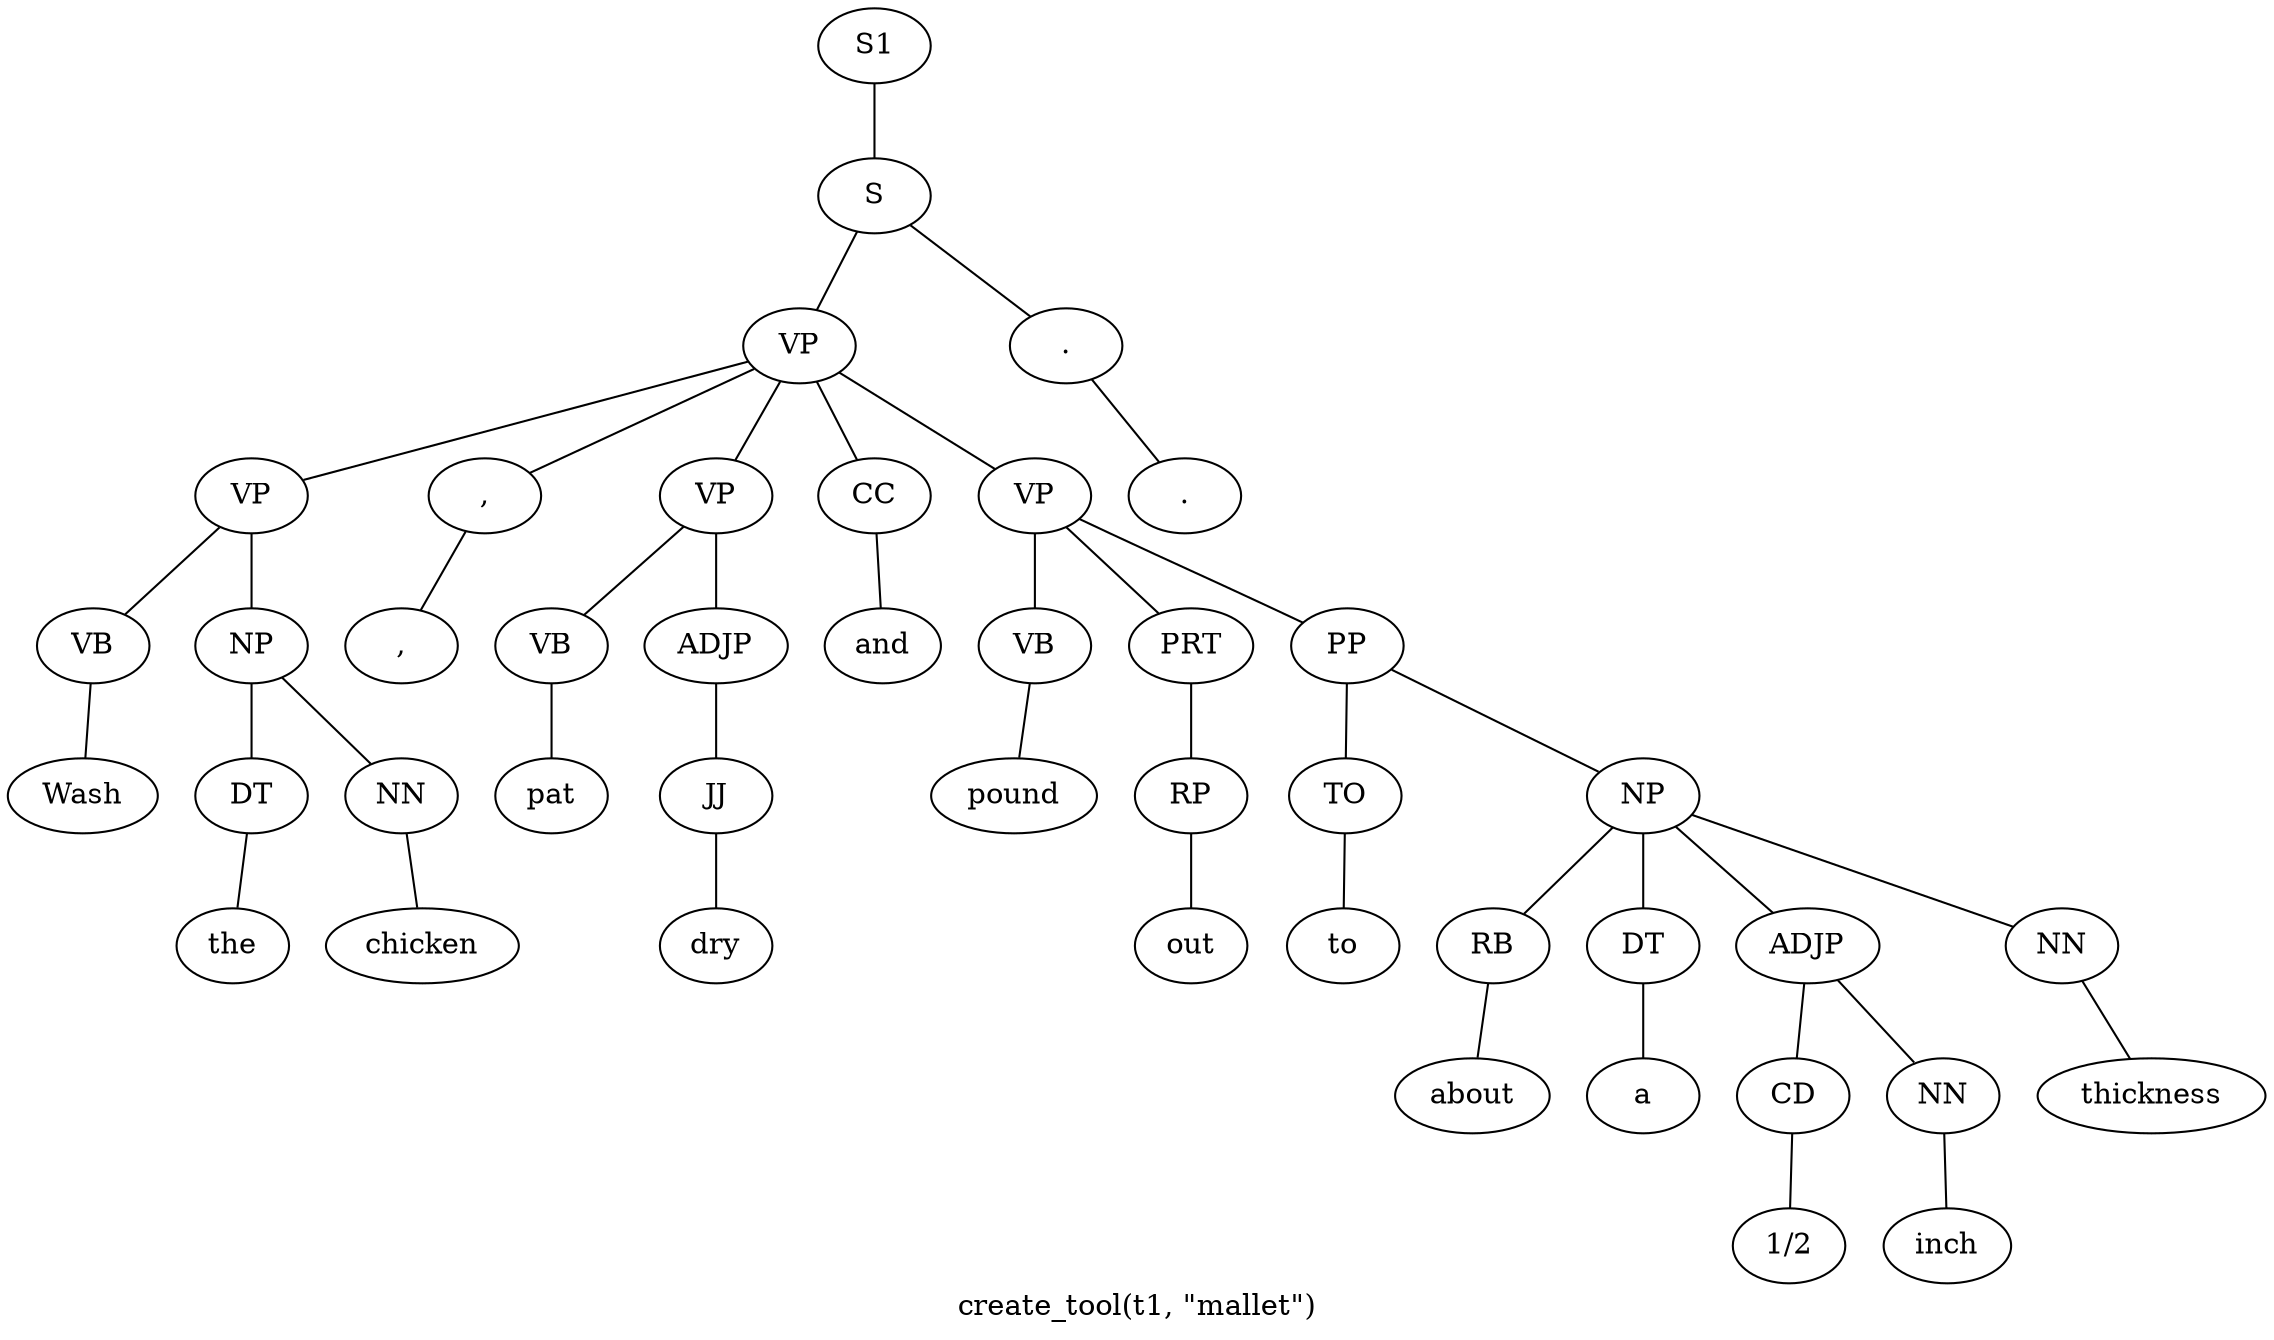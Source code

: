 graph SyntaxGraph {
	label = "create_tool(t1, \"mallet\")";
	Node0 [label="S1"];
	Node1 [label="S"];
	Node2 [label="VP"];
	Node3 [label="VP"];
	Node4 [label="VB"];
	Node5 [label="Wash"];
	Node6 [label="NP"];
	Node7 [label="DT"];
	Node8 [label="the"];
	Node9 [label="NN"];
	Node10 [label="chicken"];
	Node11 [label=","];
	Node12 [label=","];
	Node13 [label="VP"];
	Node14 [label="VB"];
	Node15 [label="pat"];
	Node16 [label="ADJP"];
	Node17 [label="JJ"];
	Node18 [label="dry"];
	Node19 [label="CC"];
	Node20 [label="and"];
	Node21 [label="VP"];
	Node22 [label="VB"];
	Node23 [label="pound"];
	Node24 [label="PRT"];
	Node25 [label="RP"];
	Node26 [label="out"];
	Node27 [label="PP"];
	Node28 [label="TO"];
	Node29 [label="to"];
	Node30 [label="NP"];
	Node31 [label="RB"];
	Node32 [label="about"];
	Node33 [label="DT"];
	Node34 [label="a"];
	Node35 [label="ADJP"];
	Node36 [label="CD"];
	Node37 [label="1/2"];
	Node38 [label="NN"];
	Node39 [label="inch"];
	Node40 [label="NN"];
	Node41 [label="thickness"];
	Node42 [label="."];
	Node43 [label="."];

	Node0 -- Node1;
	Node1 -- Node2;
	Node1 -- Node42;
	Node2 -- Node3;
	Node2 -- Node11;
	Node2 -- Node13;
	Node2 -- Node19;
	Node2 -- Node21;
	Node3 -- Node4;
	Node3 -- Node6;
	Node4 -- Node5;
	Node6 -- Node7;
	Node6 -- Node9;
	Node7 -- Node8;
	Node9 -- Node10;
	Node11 -- Node12;
	Node13 -- Node14;
	Node13 -- Node16;
	Node14 -- Node15;
	Node16 -- Node17;
	Node17 -- Node18;
	Node19 -- Node20;
	Node21 -- Node22;
	Node21 -- Node24;
	Node21 -- Node27;
	Node22 -- Node23;
	Node24 -- Node25;
	Node25 -- Node26;
	Node27 -- Node28;
	Node27 -- Node30;
	Node28 -- Node29;
	Node30 -- Node31;
	Node30 -- Node33;
	Node30 -- Node35;
	Node30 -- Node40;
	Node31 -- Node32;
	Node33 -- Node34;
	Node35 -- Node36;
	Node35 -- Node38;
	Node36 -- Node37;
	Node38 -- Node39;
	Node40 -- Node41;
	Node42 -- Node43;
}